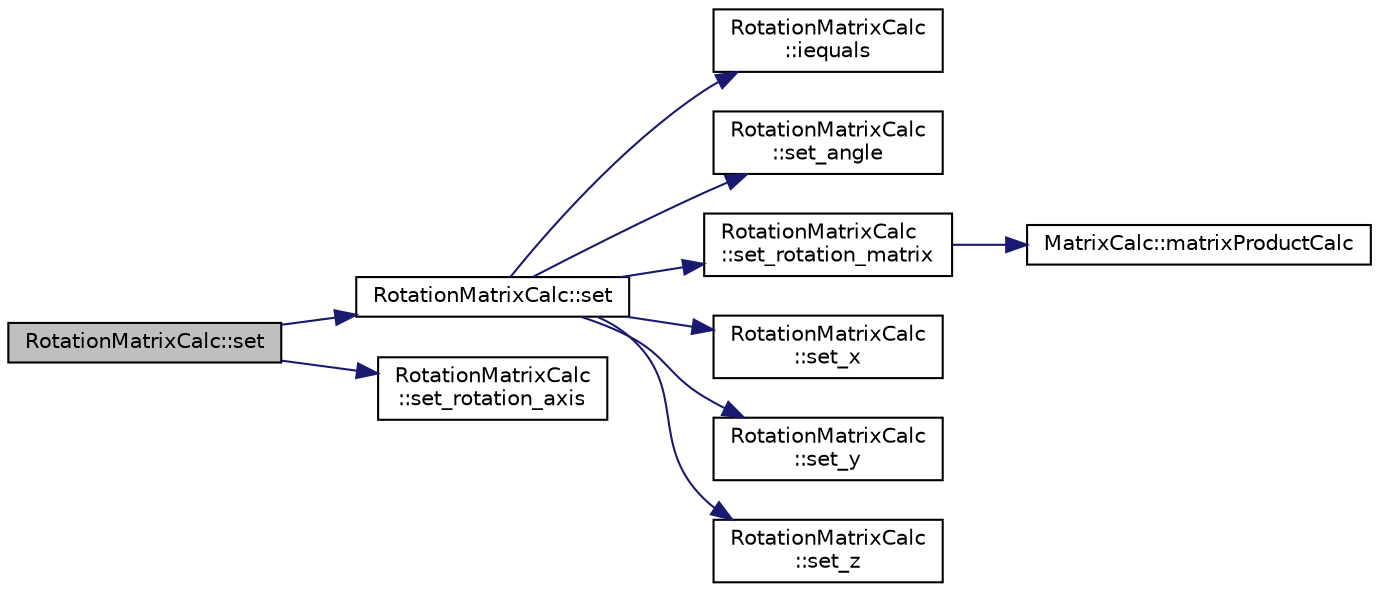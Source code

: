 digraph "RotationMatrixCalc::set"
{
 // LATEX_PDF_SIZE
  edge [fontname="Helvetica",fontsize="10",labelfontname="Helvetica",labelfontsize="10"];
  node [fontname="Helvetica",fontsize="10",shape=record];
  rankdir="LR";
  Node1 [label="RotationMatrixCalc::set",height=0.2,width=0.4,color="black", fillcolor="grey75", style="filled", fontcolor="black",tooltip=" "];
  Node1 -> Node2 [color="midnightblue",fontsize="10",style="solid",fontname="Helvetica"];
  Node2 [label="RotationMatrixCalc::set",height=0.2,width=0.4,color="black", fillcolor="white", style="filled",URL="$classRotationMatrixCalc.html#acbc693480da20329aa210cf10bc2627c",tooltip=" "];
  Node2 -> Node3 [color="midnightblue",fontsize="10",style="solid",fontname="Helvetica"];
  Node3 [label="RotationMatrixCalc\l::iequals",height=0.2,width=0.4,color="black", fillcolor="white", style="filled",URL="$classRotationMatrixCalc.html#a08d64560d8dd74a19cf58f06afc1aef7",tooltip=" "];
  Node2 -> Node4 [color="midnightblue",fontsize="10",style="solid",fontname="Helvetica"];
  Node4 [label="RotationMatrixCalc\l::set_angle",height=0.2,width=0.4,color="black", fillcolor="white", style="filled",URL="$classRotationMatrixCalc.html#a7f102d83d41f8176e956a2a456ec99ae",tooltip=" "];
  Node2 -> Node5 [color="midnightblue",fontsize="10",style="solid",fontname="Helvetica"];
  Node5 [label="RotationMatrixCalc\l::set_rotation_matrix",height=0.2,width=0.4,color="black", fillcolor="white", style="filled",URL="$classRotationMatrixCalc.html#a9b67b1c0d75c9185f98e076cde4da495",tooltip=" "];
  Node5 -> Node6 [color="midnightblue",fontsize="10",style="solid",fontname="Helvetica"];
  Node6 [label="MatrixCalc::matrixProductCalc",height=0.2,width=0.4,color="black", fillcolor="white", style="filled",URL="$classMatrixCalc.html#a4c4d9dee8f4147628c39d857e5da5541",tooltip="nxn と nx1 行列の積"];
  Node2 -> Node7 [color="midnightblue",fontsize="10",style="solid",fontname="Helvetica"];
  Node7 [label="RotationMatrixCalc\l::set_x",height=0.2,width=0.4,color="black", fillcolor="white", style="filled",URL="$classRotationMatrixCalc.html#ab648c3db825dec0a1cf2f624254bbbc4",tooltip=" "];
  Node2 -> Node8 [color="midnightblue",fontsize="10",style="solid",fontname="Helvetica"];
  Node8 [label="RotationMatrixCalc\l::set_y",height=0.2,width=0.4,color="black", fillcolor="white", style="filled",URL="$classRotationMatrixCalc.html#aa8a6e8d4d1b867a593ee8ac594ac5a73",tooltip=" "];
  Node2 -> Node9 [color="midnightblue",fontsize="10",style="solid",fontname="Helvetica"];
  Node9 [label="RotationMatrixCalc\l::set_z",height=0.2,width=0.4,color="black", fillcolor="white", style="filled",URL="$classRotationMatrixCalc.html#ac2d84f375cb9c0bd34eecd9cd49dab27",tooltip=" "];
  Node1 -> Node10 [color="midnightblue",fontsize="10",style="solid",fontname="Helvetica"];
  Node10 [label="RotationMatrixCalc\l::set_rotation_axis",height=0.2,width=0.4,color="black", fillcolor="white", style="filled",URL="$classRotationMatrixCalc.html#a90ac282ec258629d4a750bcef0491404",tooltip=" "];
}
